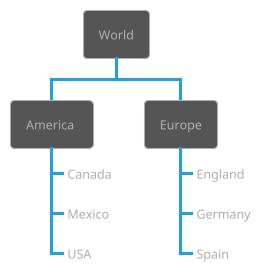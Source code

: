 ' Do not edit
' Theme Gallery
' autogenerated by script
'
@startwbs
!theme cyborg
* World
** America 
***_ Canada 
***_ Mexico
***_ USA
** Europe
***_  England
***_  Germany
***_  Spain
@endwbs
